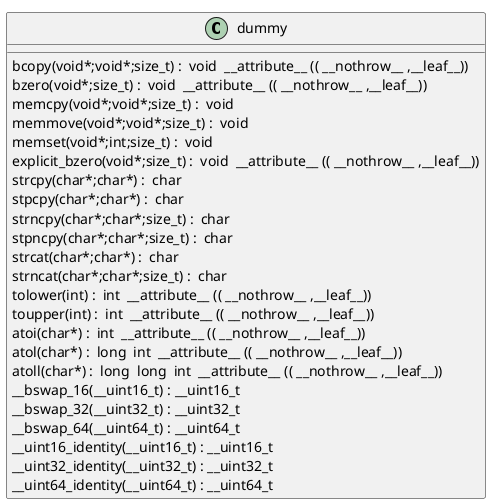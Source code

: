 @startuml
!pragma layout smetana
class dummy {
bcopy(void*;void*;size_t) :  void  __attribute__ (( __nothrow__ ,__leaf__)) [[[./../.././qc/apps/cmp.c.html#298]]]
bzero(void*;size_t) :  void  __attribute__ (( __nothrow__ ,__leaf__)) [[[./../.././qc/apps/cmp.c.html#305]]]
memcpy(void*;void*;size_t) :  void  [[[./../.././qc/apps/cmp.c.html#346]]]
memmove(void*;void*;size_t) :  void  [[[./../.././qc/apps/cmp.c.html#354]]]
memset(void*;int;size_t) :  void  [[[./../.././qc/apps/cmp.c.html#361]]]
explicit_bzero(void*;size_t) :  void  __attribute__ (( __nothrow__ ,__leaf__)) [[[./../.././qc/apps/cmp.c.html#374]]]
strcpy(char*;char*) :  char  [[[./../.././qc/apps/cmp.c.html#381]]]
stpcpy(char*;char*) :  char  [[[./../.././qc/apps/cmp.c.html#388]]]
strncpy(char*;char*;size_t) :  char  [[[./../.././qc/apps/cmp.c.html#396]]]
stpncpy(char*;char*;size_t) :  char  [[[./../.././qc/apps/cmp.c.html#406]]]
strcat(char*;char*) :  char  [[[./../.././qc/apps/cmp.c.html#413]]]
strncat(char*;char*;size_t) :  char  [[[./../.././qc/apps/cmp.c.html#420]]]
tolower(int) :  int  __attribute__ (( __nothrow__ ,__leaf__)) [[[./../.././qc/apps/cmp.c.html#640]]]
toupper(int) :  int  __attribute__ (( __nothrow__ ,__leaf__)) [[[./../.././qc/apps/cmp.c.html#646]]]
atoi(char*) :  int  __attribute__ (( __nothrow__ ,__leaf__)) [[[./../.././qc/apps/cmp.c.html#1009]]]
atol(char*) :  long  int  __attribute__ (( __nothrow__ ,__leaf__)) [[[./../.././qc/apps/cmp.c.html#1014]]]
atoll(char*) :  long  long  int  __attribute__ (( __nothrow__ ,__leaf__)) [[[./../.././qc/apps/cmp.c.html#1021]]]
__bswap_16(__uint16_t) : __uint16_t [[[./../.././qc/apps/cmp.c.html#1177]]]
__bswap_32(__uint32_t) : __uint32_t [[[./../.././qc/apps/cmp.c.html#1192]]]
__bswap_64(__uint64_t) : __uint64_t [[[./../.././qc/apps/cmp.c.html#1202]]]
__uint16_identity(__uint16_t) : __uint16_t [[[./../.././qc/apps/cmp.c.html#1214]]]
__uint32_identity(__uint32_t) : __uint32_t [[[./../.././qc/apps/cmp.c.html#1220]]]
__uint64_identity(__uint64_t) : __uint64_t [[[./../.././qc/apps/cmp.c.html#1226]]]
} 
@enduml
